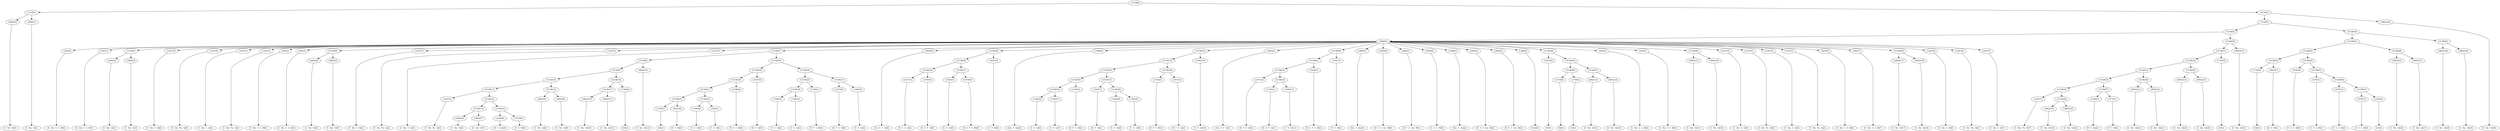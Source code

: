 digraph sample{
"L4802(0)"->"[C  Dis  G](0)"
"L4802(1)"->"[C  Dis  G](1)"
"L5158(1)"->"L4802(0)"
"L5158(1)"->"L4802(1)"
"L493(0)"->"[C  Dis  G  A  B](0)"
"L493(1)"->"[C  Dis  G  A  B](1)"
"L4802(2)"->"[C  Dis  G](2)"
"L4802(3)"->"[C  Dis  G](3)"
"L5158(5)"->"L4802(2)"
"L5158(5)"->"L4802(3)"
"L2207(0)"->"[C  Dis  G  A](0)"
"L1447(0)"->"[C  Dis  Fis  A](0)"
"L2207(1)"->"[C  Dis  G  A](1)"
"L1447(1)"->"[C  Dis  Fis  A](1)"
"L493(2)"->"[C  Dis  G  A  B](2)"
"L493(3)"->"[C  Dis  G  A  B](3)"
"L4802(4)"->"[C  Dis  G](4)"
"L4802(5)"->"[C  Dis  G](5)"
"L5158(6)"->"L4802(4)"
"L5158(6)"->"L4802(5)"
"L2207(2)"->"[C  Dis  G  A](2)"
"L1447(2)"->"[C  Dis  Fis  A](2)"
"L2207(3)"->"[C  Dis  G  A](3)"
"L1447(3)"->"[C  Dis  Fis  A](3)"
"L4802(6)"->"[C  Dis  G](6)"
"L4802(7)"->"[C  Dis  G](7)"
"L5158(13)"->"L4802(6)"
"L5158(13)"->"L4802(7)"
"L2348(0)"->"[D  G  Ais](0)"
"L3733(0)"->"[F  G  B](0)"
"L5158(14)"->"L2348(0)"
"L5158(14)"->"L3733(0)"
"L5158(12)"->"L5158(13)"
"L5158(12)"->"L5158(14)"
"L5158(11)"->"L1447(3)"
"L5158(11)"->"L5158(12)"
"L4802(8)"->"[C  Dis  G](8)"
"L4802(9)"->"[C  Dis  G](9)"
"L5158(15)"->"L4802(8)"
"L5158(15)"->"L4802(9)"
"L5158(10)"->"L5158(11)"
"L5158(10)"->"L5158(15)"
"L4802(10)"->"[C  Dis  G](10)"
"L4802(11)"->"[C  Dis  G](11)"
"L5158(17)"->"L4802(10)"
"L5158(17)"->"L4802(11)"
"L1700(0)"->"[G](0)"
"L5158(16)"->"L5158(17)"
"L5158(16)"->"L1700(0)"
"L5158(9)"->"L5158(10)"
"L5158(9)"->"L5158(16)"
"L4802(12)"->"[C  Dis  G](12)"
"L5158(8)"->"L5158(9)"
"L5158(8)"->"L4802(12)"
"L1700(1)"->"[G](1)"
"L4655(0)"->"[D  G  B](0)"
"L5158(22)"->"L1700(1)"
"L5158(22)"->"L4655(0)"
"L1945(0)"->"[C  E  G](0)"
"L1945(1)"->"[C  E  G](1)"
"L5158(23)"->"L1945(0)"
"L5158(23)"->"L1945(1)"
"L5158(21)"->"L5158(22)"
"L5158(21)"->"L5158(23)"
"L2746(0)"->"[D  F  G  B](0)"
"L5158(20)"->"L5158(21)"
"L5158(20)"->"L2746(0)"
"L3447(0)"->"[D  F  G](0)"
"L5158(19)"->"L5158(20)"
"L5158(19)"->"L3447(0)"
"L1945(2)"->"[C  E  G](2)"
"L1945(3)"->"[C  E  G](3)"
"L5158(26)"->"L1945(2)"
"L5158(26)"->"L1945(3)"
"L2746(1)"->"[D  F  G  B](1)"
"L5158(25)"->"L5158(26)"
"L5158(25)"->"L2746(1)"
"L3473(0)"->"[D  F  G  A](0)"
"L1945(4)"->"[C  E  G](4)"
"L5158(27)"->"L3473(0)"
"L5158(27)"->"L1945(4)"
"L5158(24)"->"L5158(25)"
"L5158(24)"->"L5158(27)"
"L5158(18)"->"L5158(19)"
"L5158(18)"->"L5158(24)"
"L5158(7)"->"L5158(8)"
"L5158(7)"->"L5158(18)"
"L2826(0)"->"[Cis  E  F  A](0)"
"L3473(1)"->"[D  F  G  A](1)"
"L3765(0)"->"[D  E  F  A](0)"
"L5158(30)"->"L3473(1)"
"L5158(30)"->"L3765(0)"
"L1945(5)"->"[C  E  G](5)"
"L3934(0)"->"[D  E  F  G  B](0)"
"L5158(31)"->"L1945(5)"
"L5158(31)"->"L3934(0)"
"L5158(29)"->"L5158(30)"
"L5158(29)"->"L5158(31)"
"L4581(0)"->"[C  E  B](0)"
"L5158(28)"->"L5158(29)"
"L5158(28)"->"L4581(0)"
"L1880(0)"->"[Gis  A  Ais](0)"
"L1945(6)"->"[C  E  G](6)"
"L1945(7)"->"[C  E  G](7)"
"L5158(36)"->"L1945(6)"
"L5158(36)"->"L1945(7)"
"L2746(2)"->"[D  F  G  B](2)"
"L5158(35)"->"L5158(36)"
"L5158(35)"->"L2746(2)"
"L3447(1)"->"[D  F  G](1)"
"L1945(8)"->"[C  E  G](8)"
"L1945(9)"->"[C  E  G](9)"
"L5158(38)"->"L1945(8)"
"L5158(38)"->"L1945(9)"
"L5158(37)"->"L3447(1)"
"L5158(37)"->"L5158(38)"
"L5158(34)"->"L5158(35)"
"L5158(34)"->"L5158(37)"
"L2746(3)"->"[D  F  G  B](3)"
"L3473(2)"->"[D  F  G  A](2)"
"L5158(39)"->"L2746(3)"
"L5158(39)"->"L3473(2)"
"L5158(33)"->"L5158(34)"
"L5158(33)"->"L5158(39)"
"L1945(10)"->"[C  E  G](10)"
"L5158(32)"->"L5158(33)"
"L5158(32)"->"L1945(10)"
"L2826(1)"->"[Cis  E  F  A](1)"
"L3473(3)"->"[D  F  G  A](3)"
"L3765(1)"->"[D  E  F  A](1)"
"L1945(11)"->"[C  E  G](11)"
"L5158(43)"->"L3765(1)"
"L5158(43)"->"L1945(11)"
"L5158(42)"->"L3473(3)"
"L5158(42)"->"L5158(43)"
"L3934(1)"->"[D  E  F  G  B](1)"
"L5158(41)"->"L5158(42)"
"L5158(41)"->"L3934(1)"
"L4581(1)"->"[C  E  B](1)"
"L5158(40)"->"L5158(41)"
"L5158(40)"->"L4581(1)"
"L1880(1)"->"[Gis  A  Ais](1)"
"L2804(0)"->"[D  F  G  Gis  B](0)"
"L2804(1)"->"[D  F  G  Gis  B](1)"
"L3844(0)"->"[C  E  G  B](0)"
"L1880(2)"->"[Gis  A  Ais](2)"
"L2804(2)"->"[D  F  G  Gis  B](2)"
"L2804(3)"->"[D  F  G  Gis  B](3)"
"L-686(0)"->"[Gis](0)"
"L2923(0)"->"[F](0)"
"L3734(0)"->"[D](0)"
"L1700(2)"->"[G](2)"
"L5158(46)"->"L3734(0)"
"L5158(46)"->"L1700(2)"
"L4802(13)"->"[C  Dis  G](13)"
"L4802(14)"->"[C  Dis  G](14)"
"L5158(47)"->"L4802(13)"
"L5158(47)"->"L4802(14)"
"L5158(45)"->"L5158(46)"
"L5158(45)"->"L5158(47)"
"L5158(44)"->"L2923(0)"
"L5158(44)"->"L5158(45)"
"L493(4)"->"[C  Dis  G  A  B](4)"
"L493(5)"->"[C  Dis  G  A  B](5)"
"L4802(15)"->"[C  Dis  G](15)"
"L4802(16)"->"[C  Dis  G](16)"
"L5158(48)"->"L4802(15)"
"L5158(48)"->"L4802(16)"
"L2207(4)"->"[C  Dis  G  A](4)"
"L1447(4)"->"[C  Dis  Fis  A](4)"
"L2207(5)"->"[C  Dis  G  A](5)"
"L1447(5)"->"[C  Dis  Fis  A](5)"
"L493(6)"->"[C  Dis  G  A  B](6)"
"L493(7)"->"[C  Dis  G  A  B](7)"
"L4802(17)"->"[C  Dis  G](17)"
"L4802(18)"->"[C  Dis  G](18)"
"L5158(49)"->"L4802(17)"
"L5158(49)"->"L4802(18)"
"L2207(6)"->"[C  Dis  G  A](6)"
"L1447(6)"->"[C  Dis  Fis  A](6)"
"L2207(7)"->"[C  Dis  G  A](7)"
"L4964(0)"->"L493(0)"
"L4964(0)"->"L493(1)"
"L4964(0)"->"L5158(5)"
"L4964(0)"->"L2207(0)"
"L4964(0)"->"L1447(0)"
"L4964(0)"->"L2207(1)"
"L4964(0)"->"L1447(1)"
"L4964(0)"->"L493(2)"
"L4964(0)"->"L493(3)"
"L4964(0)"->"L5158(6)"
"L4964(0)"->"L2207(2)"
"L4964(0)"->"L1447(2)"
"L4964(0)"->"L2207(3)"
"L4964(0)"->"L5158(7)"
"L4964(0)"->"L2826(0)"
"L4964(0)"->"L5158(28)"
"L4964(0)"->"L1880(0)"
"L4964(0)"->"L5158(32)"
"L4964(0)"->"L2826(1)"
"L4964(0)"->"L5158(40)"
"L4964(0)"->"L1880(1)"
"L4964(0)"->"L2804(0)"
"L4964(0)"->"L2804(1)"
"L4964(0)"->"L3844(0)"
"L4964(0)"->"L1880(2)"
"L4964(0)"->"L2804(2)"
"L4964(0)"->"L2804(3)"
"L4964(0)"->"L-686(0)"
"L4964(0)"->"L5158(44)"
"L4964(0)"->"L493(4)"
"L4964(0)"->"L493(5)"
"L4964(0)"->"L5158(48)"
"L4964(0)"->"L2207(4)"
"L4964(0)"->"L1447(4)"
"L4964(0)"->"L2207(5)"
"L4964(0)"->"L1447(5)"
"L4964(0)"->"L493(6)"
"L4964(0)"->"L493(7)"
"L4964(0)"->"L5158(49)"
"L4964(0)"->"L2207(6)"
"L4964(0)"->"L1447(6)"
"L4964(0)"->"L2207(7)"
"L1447(7)"->"[C  Dis  Fis  A](7)"
"L4802(19)"->"[C  Dis  G](19)"
"L4802(20)"->"[C  Dis  G](20)"
"L5158(56)"->"L4802(19)"
"L5158(56)"->"L4802(20)"
"L5158(55)"->"L1447(7)"
"L5158(55)"->"L5158(56)"
"L2348(1)"->"[D  G  Ais](1)"
"L3733(1)"->"[F  G  B](1)"
"L5158(57)"->"L2348(1)"
"L5158(57)"->"L3733(1)"
"L5158(54)"->"L5158(55)"
"L5158(54)"->"L5158(57)"
"L4802(21)"->"[C  Dis  G](21)"
"L4802(22)"->"[C  Dis  G](22)"
"L5158(58)"->"L4802(21)"
"L5158(58)"->"L4802(22)"
"L5158(53)"->"L5158(54)"
"L5158(53)"->"L5158(58)"
"L4802(23)"->"[C  Dis  G](23)"
"L4802(24)"->"[C  Dis  G](24)"
"L5158(59)"->"L4802(23)"
"L5158(59)"->"L4802(24)"
"L5158(52)"->"L5158(53)"
"L5158(52)"->"L5158(59)"
"L1700(3)"->"[G](3)"
"L5158(51)"->"L5158(52)"
"L5158(51)"->"L1700(3)"
"L4802(25)"->"[C  Dis  G](25)"
"L5158(50)"->"L5158(51)"
"L5158(50)"->"L4802(25)"
"L5158(4)"->"L4964(0)"
"L5158(4)"->"L5158(50)"
"L1700(4)"->"[G](4)"
"L4655(1)"->"[D  G  B](1)"
"L5158(63)"->"L1700(4)"
"L5158(63)"->"L4655(1)"
"L4781(0)"->"[C  G  A  B](0)"
"L4781(1)"->"[C  G  A  B](1)"
"L4781(2)"->"[C  G  A  B](2)"
"L4781(3)"->"[C  G  A  B](3)"
"L2295(0)"->"[C](0)"
"L5158(67)"->"L4781(3)"
"L5158(67)"->"L2295(0)"
"L5158(66)"->"L4781(2)"
"L5158(66)"->"L5158(67)"
"L5158(65)"->"L4781(1)"
"L5158(65)"->"L5158(66)"
"L5158(64)"->"L4781(0)"
"L5158(64)"->"L5158(65)"
"L5158(62)"->"L5158(63)"
"L5158(62)"->"L5158(64)"
"L4802(26)"->"[C  Dis  G](26)"
"L4802(27)"->"[C  Dis  G](27)"
"L5158(68)"->"L4802(26)"
"L5158(68)"->"L4802(27)"
"L5158(61)"->"L5158(62)"
"L5158(61)"->"L5158(68)"
"L4802(28)"->"[C  Dis  G](28)"
"L4802(29)"->"[C  Dis  G](29)"
"L5158(69)"->"L4802(28)"
"L5158(69)"->"L4802(29)"
"L5158(60)"->"L5158(61)"
"L5158(60)"->"L5158(69)"
"L5158(3)"->"L5158(4)"
"L5158(3)"->"L5158(60)"
"L4802(30)"->"[C  Dis  G](30)"
"L5158(2)"->"L5158(3)"
"L5158(2)"->"L4802(30)"
"L5158(0)"->"L5158(1)"
"L5158(0)"->"L5158(2)"
{rank = min; "L5158(0)"}
{rank = same; "L5158(1)"; "L5158(2)";}
{rank = same; "L4802(0)"; "L4802(1)"; "L5158(3)"; "L4802(30)";}
{rank = same; "L5158(4)"; "L5158(60)";}
{rank = same; "L4964(0)"; "L5158(50)"; "L5158(61)"; "L5158(69)";}
{rank = same; "L493(0)"; "L493(1)"; "L5158(5)"; "L2207(0)"; "L1447(0)"; "L2207(1)"; "L1447(1)"; "L493(2)"; "L493(3)"; "L5158(6)"; "L2207(2)"; "L1447(2)"; "L2207(3)"; "L5158(7)"; "L2826(0)"; "L5158(28)"; "L1880(0)"; "L5158(32)"; "L2826(1)"; "L5158(40)"; "L1880(1)"; "L2804(0)"; "L2804(1)"; "L3844(0)"; "L1880(2)"; "L2804(2)"; "L2804(3)"; "L-686(0)"; "L5158(44)"; "L493(4)"; "L493(5)"; "L5158(48)"; "L2207(4)"; "L1447(4)"; "L2207(5)"; "L1447(5)"; "L493(6)"; "L493(7)"; "L5158(49)"; "L2207(6)"; "L1447(6)"; "L2207(7)"; "L5158(51)"; "L4802(25)"; "L5158(62)"; "L5158(68)"; "L4802(28)"; "L4802(29)";}
{rank = same; "L4802(2)"; "L4802(3)"; "L4802(4)"; "L4802(5)"; "L5158(8)"; "L5158(18)"; "L5158(29)"; "L4581(0)"; "L5158(33)"; "L1945(10)"; "L5158(41)"; "L4581(1)"; "L2923(0)"; "L5158(45)"; "L4802(15)"; "L4802(16)"; "L4802(17)"; "L4802(18)"; "L5158(52)"; "L1700(3)"; "L5158(63)"; "L5158(64)"; "L4802(26)"; "L4802(27)";}
{rank = same; "L5158(9)"; "L4802(12)"; "L5158(19)"; "L5158(24)"; "L5158(30)"; "L5158(31)"; "L5158(34)"; "L5158(39)"; "L5158(42)"; "L3934(1)"; "L5158(46)"; "L5158(47)"; "L5158(53)"; "L5158(59)"; "L1700(4)"; "L4655(1)"; "L4781(0)"; "L5158(65)";}
{rank = same; "L5158(10)"; "L5158(16)"; "L5158(20)"; "L3447(0)"; "L5158(25)"; "L5158(27)"; "L3473(1)"; "L3765(0)"; "L1945(5)"; "L3934(0)"; "L5158(35)"; "L5158(37)"; "L2746(3)"; "L3473(2)"; "L3473(3)"; "L5158(43)"; "L3734(0)"; "L1700(2)"; "L4802(13)"; "L4802(14)"; "L5158(54)"; "L5158(58)"; "L4802(23)"; "L4802(24)"; "L4781(1)"; "L5158(66)";}
{rank = same; "L5158(11)"; "L5158(15)"; "L5158(17)"; "L1700(0)"; "L5158(21)"; "L2746(0)"; "L5158(26)"; "L2746(1)"; "L3473(0)"; "L1945(4)"; "L5158(36)"; "L2746(2)"; "L3447(1)"; "L5158(38)"; "L3765(1)"; "L1945(11)"; "L5158(55)"; "L5158(57)"; "L4802(21)"; "L4802(22)"; "L4781(2)"; "L5158(67)";}
{rank = same; "L1447(3)"; "L5158(12)"; "L4802(8)"; "L4802(9)"; "L4802(10)"; "L4802(11)"; "L5158(22)"; "L5158(23)"; "L1945(2)"; "L1945(3)"; "L1945(6)"; "L1945(7)"; "L1945(8)"; "L1945(9)"; "L1447(7)"; "L5158(56)"; "L2348(1)"; "L3733(1)"; "L4781(3)"; "L2295(0)";}
{rank = same; "L5158(13)"; "L5158(14)"; "L1700(1)"; "L4655(0)"; "L1945(0)"; "L1945(1)"; "L4802(19)"; "L4802(20)";}
{rank = same; "L4802(6)"; "L4802(7)"; "L2348(0)"; "L3733(0)";}
{rank = max; "[C  Dis  Fis  A](0)"; "[C  Dis  Fis  A](1)"; "[C  Dis  Fis  A](2)"; "[C  Dis  Fis  A](3)"; "[C  Dis  Fis  A](4)"; "[C  Dis  Fis  A](5)"; "[C  Dis  Fis  A](6)"; "[C  Dis  Fis  A](7)"; "[C  Dis  G  A  B](0)"; "[C  Dis  G  A  B](1)"; "[C  Dis  G  A  B](2)"; "[C  Dis  G  A  B](3)"; "[C  Dis  G  A  B](4)"; "[C  Dis  G  A  B](5)"; "[C  Dis  G  A  B](6)"; "[C  Dis  G  A  B](7)"; "[C  Dis  G  A](0)"; "[C  Dis  G  A](1)"; "[C  Dis  G  A](2)"; "[C  Dis  G  A](3)"; "[C  Dis  G  A](4)"; "[C  Dis  G  A](5)"; "[C  Dis  G  A](6)"; "[C  Dis  G  A](7)"; "[C  Dis  G](0)"; "[C  Dis  G](1)"; "[C  Dis  G](10)"; "[C  Dis  G](11)"; "[C  Dis  G](12)"; "[C  Dis  G](13)"; "[C  Dis  G](14)"; "[C  Dis  G](15)"; "[C  Dis  G](16)"; "[C  Dis  G](17)"; "[C  Dis  G](18)"; "[C  Dis  G](19)"; "[C  Dis  G](2)"; "[C  Dis  G](20)"; "[C  Dis  G](21)"; "[C  Dis  G](22)"; "[C  Dis  G](23)"; "[C  Dis  G](24)"; "[C  Dis  G](25)"; "[C  Dis  G](26)"; "[C  Dis  G](27)"; "[C  Dis  G](28)"; "[C  Dis  G](29)"; "[C  Dis  G](3)"; "[C  Dis  G](30)"; "[C  Dis  G](4)"; "[C  Dis  G](5)"; "[C  Dis  G](6)"; "[C  Dis  G](7)"; "[C  Dis  G](8)"; "[C  Dis  G](9)"; "[C  E  B](0)"; "[C  E  B](1)"; "[C  E  G  B](0)"; "[C  E  G](0)"; "[C  E  G](1)"; "[C  E  G](10)"; "[C  E  G](11)"; "[C  E  G](2)"; "[C  E  G](3)"; "[C  E  G](4)"; "[C  E  G](5)"; "[C  E  G](6)"; "[C  E  G](7)"; "[C  E  G](8)"; "[C  E  G](9)"; "[C  G  A  B](0)"; "[C  G  A  B](1)"; "[C  G  A  B](2)"; "[C  G  A  B](3)"; "[C](0)"; "[Cis  E  F  A](0)"; "[Cis  E  F  A](1)"; "[D  E  F  A](0)"; "[D  E  F  A](1)"; "[D  E  F  G  B](0)"; "[D  E  F  G  B](1)"; "[D  F  G  A](0)"; "[D  F  G  A](1)"; "[D  F  G  A](2)"; "[D  F  G  A](3)"; "[D  F  G  B](0)"; "[D  F  G  B](1)"; "[D  F  G  B](2)"; "[D  F  G  B](3)"; "[D  F  G  Gis  B](0)"; "[D  F  G  Gis  B](1)"; "[D  F  G  Gis  B](2)"; "[D  F  G  Gis  B](3)"; "[D  F  G](0)"; "[D  F  G](1)"; "[D  G  Ais](0)"; "[D  G  Ais](1)"; "[D  G  B](0)"; "[D  G  B](1)"; "[D](0)"; "[F  G  B](0)"; "[F  G  B](1)"; "[F](0)"; "[G](0)"; "[G](1)"; "[G](2)"; "[G](3)"; "[G](4)"; "[Gis  A  Ais](0)"; "[Gis  A  Ais](1)"; "[Gis  A  Ais](2)"; "[Gis](0)";}
}